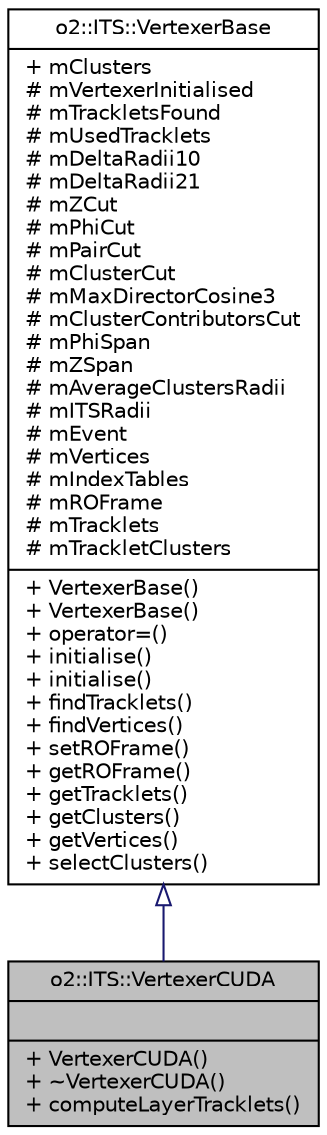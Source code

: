 digraph "o2::ITS::VertexerCUDA"
{
 // INTERACTIVE_SVG=YES
  bgcolor="transparent";
  edge [fontname="Helvetica",fontsize="10",labelfontname="Helvetica",labelfontsize="10"];
  node [fontname="Helvetica",fontsize="10",shape=record];
  Node1 [label="{o2::ITS::VertexerCUDA\n||+ VertexerCUDA()\l+ ~VertexerCUDA()\l+ computeLayerTracklets()\l}",height=0.2,width=0.4,color="black", fillcolor="grey75", style="filled" fontcolor="black"];
  Node2 -> Node1 [dir="back",color="midnightblue",fontsize="10",style="solid",arrowtail="onormal",fontname="Helvetica"];
  Node2 [label="{o2::ITS::VertexerBase\n|+ mClusters\l# mVertexerInitialised\l# mTrackletsFound\l# mUsedTracklets\l# mDeltaRadii10\l# mDeltaRadii21\l# mZCut\l# mPhiCut\l# mPairCut\l# mClusterCut\l# mMaxDirectorCosine3\l# mClusterContributorsCut\l# mPhiSpan\l# mZSpan\l# mAverageClustersRadii\l# mITSRadii\l# mEvent\l# mVertices\l# mIndexTables\l# mROFrame\l# mTracklets\l# mTrackletClusters\l|+ VertexerBase()\l+ VertexerBase()\l+ operator=()\l+ initialise()\l+ initialise()\l+ findTracklets()\l+ findVertices()\l+ setROFrame()\l+ getROFrame()\l+ getTracklets()\l+ getClusters()\l+ getVertices()\l+ selectClusters()\l}",height=0.2,width=0.4,color="black",URL="$db/d08/classo2_1_1ITS_1_1VertexerBase.html"];
}
